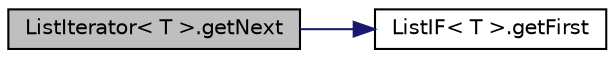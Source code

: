 digraph G
{
  edge [fontname="Helvetica",fontsize="10",labelfontname="Helvetica",labelfontsize="10"];
  node [fontname="Helvetica",fontsize="10",shape=record];
  rankdir="LR";
  Node1 [label="ListIterator\< T \>.getNext",height=0.2,width=0.4,color="black", fillcolor="grey75", style="filled" fontcolor="black"];
  Node1 -> Node2 [color="midnightblue",fontsize="10",style="solid",fontname="Helvetica"];
  Node2 [label="ListIF\< T \>.getFirst",height=0.2,width=0.4,color="black", fillcolor="white", style="filled",URL="$d5/df7/interfaceListIF_3_01T_01_4.html#ad601dc974e7757228d84c29c8e156587"];
}
